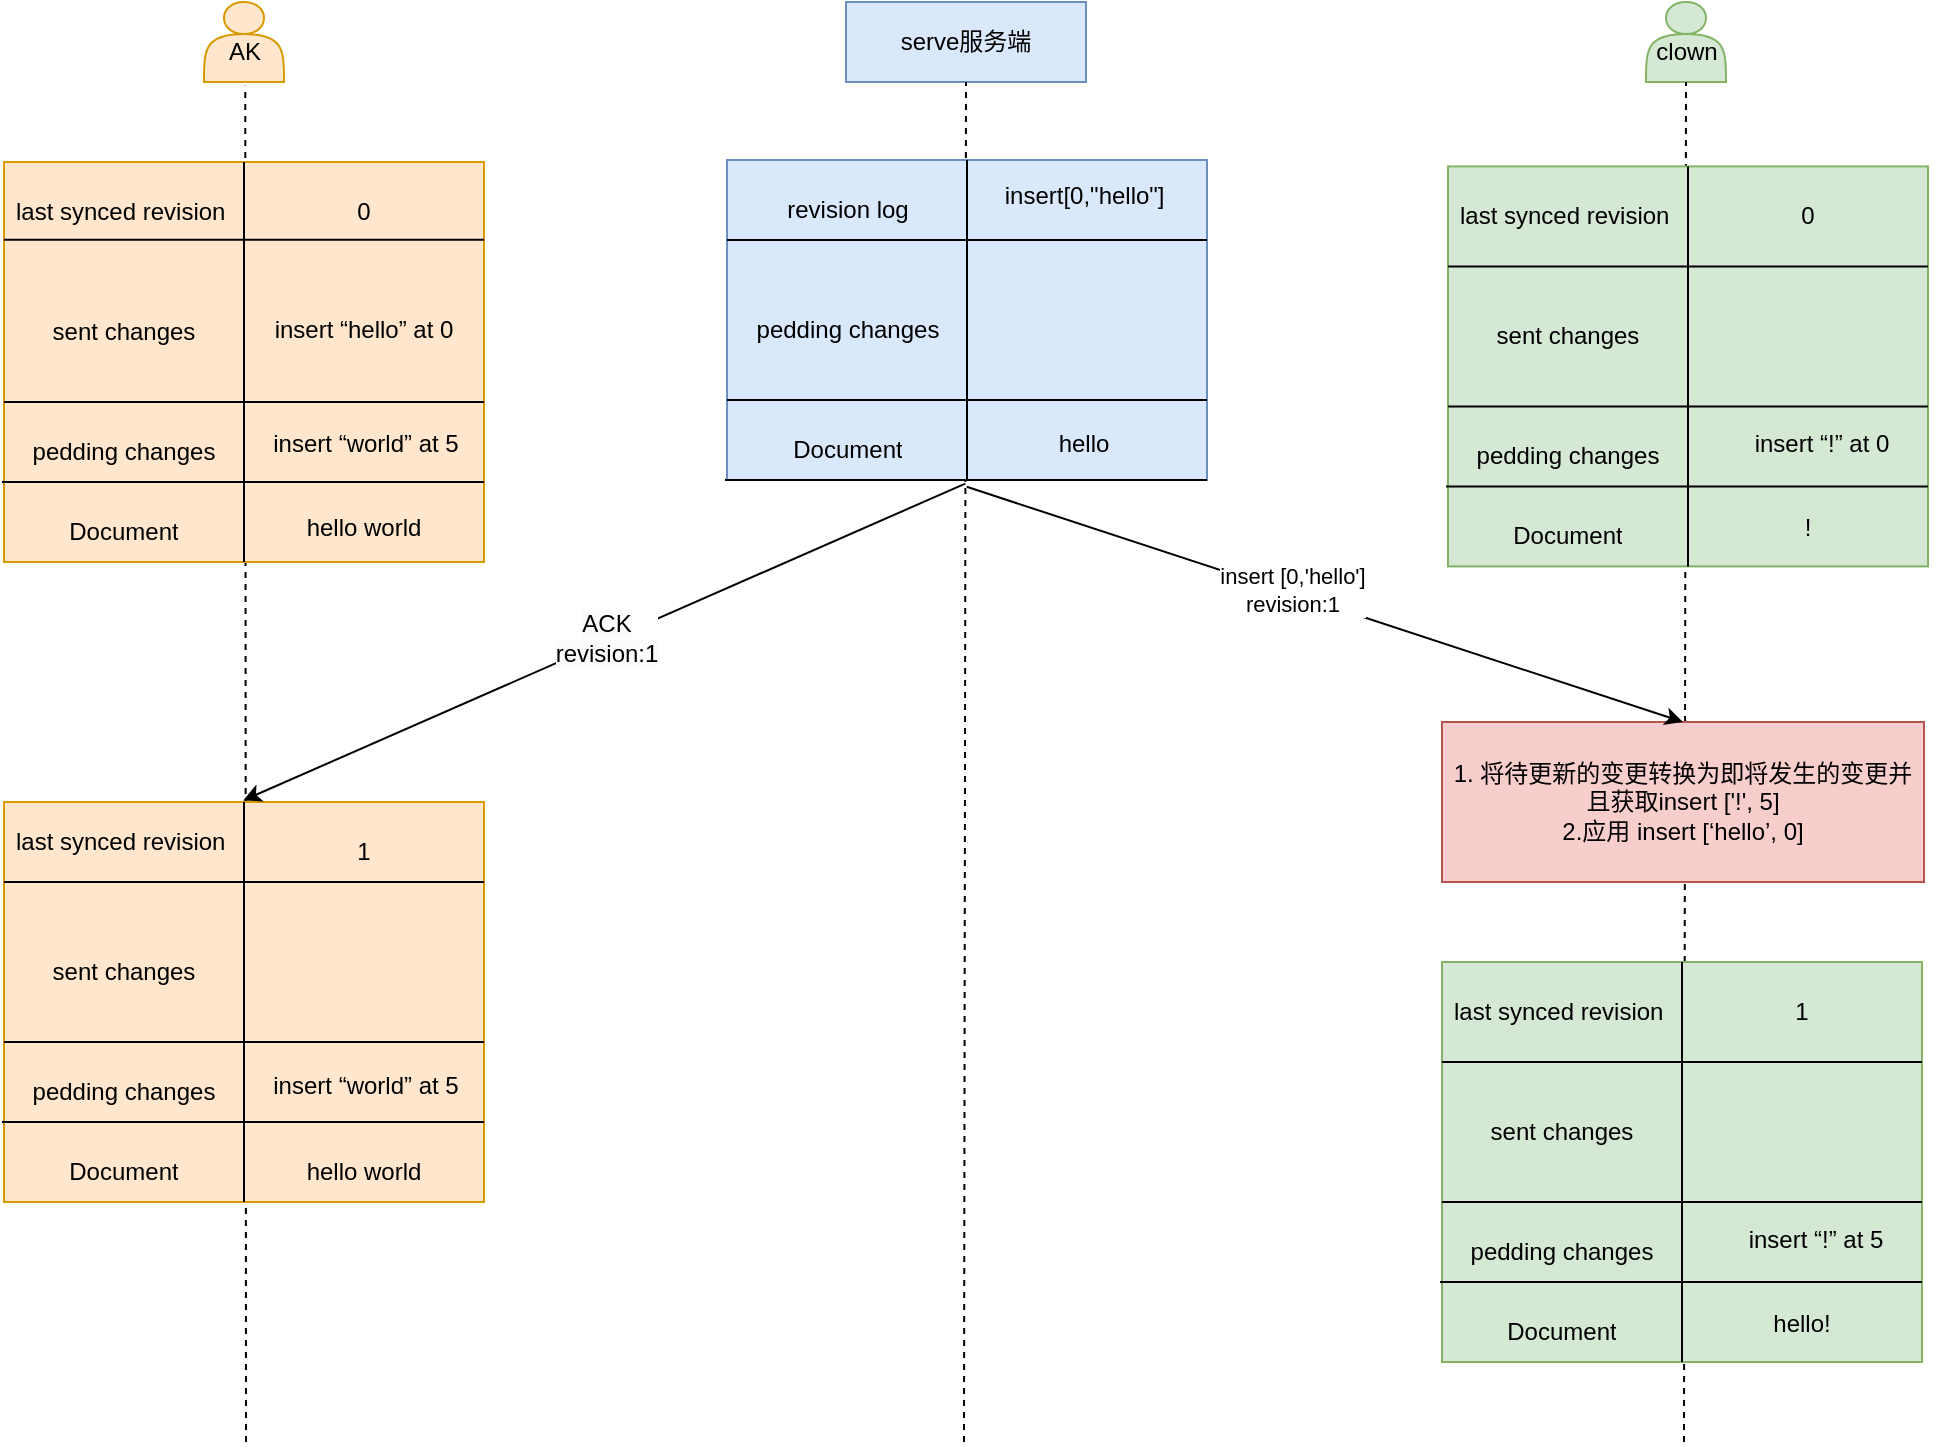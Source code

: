 <mxfile>
    <diagram name="第 1 页" id="E_M3c3dEPE1-523_0gV0">
        <mxGraphModel dx="2080" dy="714" grid="1" gridSize="10" guides="1" tooltips="1" connect="1" arrows="1" fold="1" page="1" pageScale="1" pageWidth="827" pageHeight="1169" math="0" shadow="0">
            <root>
                <mxCell id="0"/>
                <mxCell id="1" parent="0"/>
                <mxCell id="uSvULKUVFTcmLh_3Sc6B-78" value="" style="endArrow=none;dashed=1;html=1;rounded=0;entryX=0.516;entryY=1.061;entryDx=0;entryDy=0;entryPerimeter=0;" parent="1" target="uSvULKUVFTcmLh_3Sc6B-19" edge="1">
                    <mxGeometry width="50" height="50" relative="1" as="geometry">
                        <mxPoint x="81" y="760" as="sourcePoint"/>
                        <mxPoint x="500" y="270" as="targetPoint"/>
                    </mxGeometry>
                </mxCell>
                <mxCell id="uSvULKUVFTcmLh_3Sc6B-1" value="" style="shape=actor;whiteSpace=wrap;html=1;fillColor=#ffe6cc;strokeColor=#d79b00;" parent="1" vertex="1">
                    <mxGeometry x="60" y="40" width="40" height="40" as="geometry"/>
                </mxCell>
                <mxCell id="uSvULKUVFTcmLh_3Sc6B-19" value="AK" style="text;html=1;align=center;verticalAlign=middle;resizable=0;points=[];autosize=1;strokeColor=none;fillColor=none;" parent="1" vertex="1">
                    <mxGeometry x="60" y="50" width="40" height="30" as="geometry"/>
                </mxCell>
                <mxCell id="uSvULKUVFTcmLh_3Sc6B-20" value="" style="shape=actor;whiteSpace=wrap;html=1;fillColor=#d5e8d4;strokeColor=#82b366;" parent="1" vertex="1">
                    <mxGeometry x="781" y="40" width="40" height="40" as="geometry"/>
                </mxCell>
                <mxCell id="uSvULKUVFTcmLh_3Sc6B-21" value="clown" style="text;html=1;align=center;verticalAlign=middle;resizable=0;points=[];autosize=1;strokeColor=none;fillColor=none;" parent="1" vertex="1">
                    <mxGeometry x="776" y="50" width="50" height="30" as="geometry"/>
                </mxCell>
                <mxCell id="uSvULKUVFTcmLh_3Sc6B-22" value="serve服务端" style="rounded=0;whiteSpace=wrap;html=1;fillColor=#dae8fc;strokeColor=#6c8ebf;" parent="1" vertex="1">
                    <mxGeometry x="381" y="40" width="120" height="40" as="geometry"/>
                </mxCell>
                <mxCell id="uSvULKUVFTcmLh_3Sc6B-38" value="" style="endArrow=none;html=1;rounded=0;entryX=1;entryY=0.25;entryDx=0;entryDy=0;exitX=0;exitY=0.25;exitDx=0;exitDy=0;" parent="1" source="uSvULKUVFTcmLh_3Sc6B-37" target="uSvULKUVFTcmLh_3Sc6B-37" edge="1">
                    <mxGeometry width="50" height="50" relative="1" as="geometry">
                        <mxPoint x="75" y="190" as="sourcePoint"/>
                        <mxPoint x="125" y="140" as="targetPoint"/>
                    </mxGeometry>
                </mxCell>
                <mxCell id="uSvULKUVFTcmLh_3Sc6B-37" value="" style="rounded=0;whiteSpace=wrap;html=1;fillColor=#ffe6cc;strokeColor=#d79b00;" parent="1" vertex="1">
                    <mxGeometry x="-40" y="120" width="240" height="200" as="geometry"/>
                </mxCell>
                <mxCell id="uSvULKUVFTcmLh_3Sc6B-39" value="" style="endArrow=none;html=1;rounded=0;entryX=1;entryY=0.25;entryDx=0;entryDy=0;exitX=0;exitY=0.6;exitDx=0;exitDy=0;exitPerimeter=0;" parent="1" source="uSvULKUVFTcmLh_3Sc6B-37" edge="1">
                    <mxGeometry width="50" height="50" relative="1" as="geometry">
                        <mxPoint y="240" as="sourcePoint"/>
                        <mxPoint x="200" y="240" as="targetPoint"/>
                    </mxGeometry>
                </mxCell>
                <mxCell id="uSvULKUVFTcmLh_3Sc6B-40" value="" style="endArrow=none;html=1;rounded=0;entryX=1;entryY=0.25;entryDx=0;entryDy=0;" parent="1" edge="1">
                    <mxGeometry width="50" height="50" relative="1" as="geometry">
                        <mxPoint x="-41" y="280" as="sourcePoint"/>
                        <mxPoint x="200" y="280" as="targetPoint"/>
                    </mxGeometry>
                </mxCell>
                <mxCell id="uSvULKUVFTcmLh_3Sc6B-41" value="" style="endArrow=none;html=1;rounded=0;entryX=0.5;entryY=0;entryDx=0;entryDy=0;exitX=0.5;exitY=1;exitDx=0;exitDy=0;" parent="1" source="uSvULKUVFTcmLh_3Sc6B-37" target="uSvULKUVFTcmLh_3Sc6B-37" edge="1">
                    <mxGeometry width="50" height="50" relative="1" as="geometry">
                        <mxPoint x="390" y="310" as="sourcePoint"/>
                        <mxPoint x="440" y="260" as="targetPoint"/>
                    </mxGeometry>
                </mxCell>
                <mxCell id="uSvULKUVFTcmLh_3Sc6B-42" value="last synced revision" style="text;strokeColor=none;fillColor=none;align=left;verticalAlign=middle;spacingLeft=4;spacingRight=4;overflow=hidden;points=[[0,0.5],[1,0.5]];portConstraint=eastwest;rotatable=0;whiteSpace=wrap;html=1;" parent="1" vertex="1">
                    <mxGeometry x="-40" y="130" width="120" height="30" as="geometry"/>
                </mxCell>
                <mxCell id="uSvULKUVFTcmLh_3Sc6B-43" value="0" style="text;strokeColor=none;fillColor=none;align=center;verticalAlign=middle;spacingLeft=4;spacingRight=4;overflow=hidden;points=[[0,0.5],[1,0.5]];portConstraint=eastwest;rotatable=0;whiteSpace=wrap;html=1;" parent="1" vertex="1">
                    <mxGeometry x="80" y="130" width="120" height="30" as="geometry"/>
                </mxCell>
                <mxCell id="uSvULKUVFTcmLh_3Sc6B-44" value="sent changes" style="text;strokeColor=none;fillColor=none;align=center;verticalAlign=middle;spacingLeft=4;spacingRight=4;overflow=hidden;points=[[0,0.5],[1,0.5]];portConstraint=eastwest;rotatable=0;whiteSpace=wrap;html=1;" parent="1" vertex="1">
                    <mxGeometry x="-40" y="190" width="120" height="30" as="geometry"/>
                </mxCell>
                <mxCell id="uSvULKUVFTcmLh_3Sc6B-45" value="pedding changes" style="text;strokeColor=none;fillColor=none;align=center;verticalAlign=middle;spacingLeft=4;spacingRight=4;overflow=hidden;points=[[0,0.5],[1,0.5]];portConstraint=eastwest;rotatable=0;whiteSpace=wrap;html=1;" parent="1" vertex="1">
                    <mxGeometry x="-40" y="250" width="120" height="30" as="geometry"/>
                </mxCell>
                <mxCell id="uSvULKUVFTcmLh_3Sc6B-46" value="Document" style="text;strokeColor=none;fillColor=none;align=center;verticalAlign=middle;spacingLeft=4;spacingRight=4;overflow=hidden;points=[[0,0.5],[1,0.5]];portConstraint=eastwest;rotatable=0;whiteSpace=wrap;html=1;" parent="1" vertex="1">
                    <mxGeometry x="-40" y="290" width="120" height="30" as="geometry"/>
                </mxCell>
                <mxCell id="uSvULKUVFTcmLh_3Sc6B-79" value="" style="endArrow=none;dashed=1;html=1;rounded=0;entryX=0.516;entryY=1.061;entryDx=0;entryDy=0;entryPerimeter=0;" parent="1" edge="1">
                    <mxGeometry width="50" height="50" relative="1" as="geometry">
                        <mxPoint x="440" y="760" as="sourcePoint"/>
                        <mxPoint x="441" y="80" as="targetPoint"/>
                    </mxGeometry>
                </mxCell>
                <mxCell id="uSvULKUVFTcmLh_3Sc6B-80" value="" style="endArrow=none;dashed=1;html=1;rounded=0;entryX=0.516;entryY=1.061;entryDx=0;entryDy=0;entryPerimeter=0;" parent="1" edge="1">
                    <mxGeometry width="50" height="50" relative="1" as="geometry">
                        <mxPoint x="800" y="760" as="sourcePoint"/>
                        <mxPoint x="801" y="80" as="targetPoint"/>
                    </mxGeometry>
                </mxCell>
                <mxCell id="uSvULKUVFTcmLh_3Sc6B-82" value="" style="endArrow=none;html=1;rounded=0;entryX=1;entryY=0.25;entryDx=0;entryDy=0;exitX=0;exitY=0.25;exitDx=0;exitDy=0;" parent="1" source="uSvULKUVFTcmLh_3Sc6B-83" target="uSvULKUVFTcmLh_3Sc6B-83" edge="1">
                    <mxGeometry width="50" height="50" relative="1" as="geometry">
                        <mxPoint x="75" y="510" as="sourcePoint"/>
                        <mxPoint x="125" y="460" as="targetPoint"/>
                    </mxGeometry>
                </mxCell>
                <mxCell id="uSvULKUVFTcmLh_3Sc6B-83" value="" style="rounded=0;whiteSpace=wrap;html=1;fillColor=#ffe6cc;strokeColor=#d79b00;" parent="1" vertex="1">
                    <mxGeometry x="-40" y="440" width="240" height="200" as="geometry"/>
                </mxCell>
                <mxCell id="uSvULKUVFTcmLh_3Sc6B-84" value="" style="endArrow=none;html=1;rounded=0;entryX=1;entryY=0.25;entryDx=0;entryDy=0;exitX=0;exitY=0.6;exitDx=0;exitDy=0;exitPerimeter=0;" parent="1" source="uSvULKUVFTcmLh_3Sc6B-83" edge="1">
                    <mxGeometry width="50" height="50" relative="1" as="geometry">
                        <mxPoint y="560" as="sourcePoint"/>
                        <mxPoint x="200" y="560" as="targetPoint"/>
                    </mxGeometry>
                </mxCell>
                <mxCell id="uSvULKUVFTcmLh_3Sc6B-85" value="" style="endArrow=none;html=1;rounded=0;entryX=1;entryY=0.25;entryDx=0;entryDy=0;" parent="1" edge="1">
                    <mxGeometry width="50" height="50" relative="1" as="geometry">
                        <mxPoint x="-41" y="600" as="sourcePoint"/>
                        <mxPoint x="200" y="600" as="targetPoint"/>
                    </mxGeometry>
                </mxCell>
                <mxCell id="uSvULKUVFTcmLh_3Sc6B-86" value="" style="endArrow=none;html=1;rounded=0;entryX=0.5;entryY=0;entryDx=0;entryDy=0;exitX=0.5;exitY=1;exitDx=0;exitDy=0;" parent="1" source="uSvULKUVFTcmLh_3Sc6B-83" target="uSvULKUVFTcmLh_3Sc6B-83" edge="1">
                    <mxGeometry width="50" height="50" relative="1" as="geometry">
                        <mxPoint x="390" y="630" as="sourcePoint"/>
                        <mxPoint x="440" y="580" as="targetPoint"/>
                    </mxGeometry>
                </mxCell>
                <mxCell id="uSvULKUVFTcmLh_3Sc6B-87" value="last synced revision" style="text;strokeColor=none;fillColor=none;align=left;verticalAlign=middle;spacingLeft=4;spacingRight=4;overflow=hidden;points=[[0,0.5],[1,0.5]];portConstraint=eastwest;rotatable=0;whiteSpace=wrap;html=1;" parent="1" vertex="1">
                    <mxGeometry x="-40" y="440" width="120" height="40" as="geometry"/>
                </mxCell>
                <mxCell id="uSvULKUVFTcmLh_3Sc6B-88" value="1" style="text;strokeColor=none;fillColor=none;align=center;verticalAlign=middle;spacingLeft=4;spacingRight=4;overflow=hidden;points=[[0,0.5],[1,0.5]];portConstraint=eastwest;rotatable=0;whiteSpace=wrap;html=1;" parent="1" vertex="1">
                    <mxGeometry x="80" y="450" width="120" height="30" as="geometry"/>
                </mxCell>
                <mxCell id="uSvULKUVFTcmLh_3Sc6B-89" value="sent changes" style="text;strokeColor=none;fillColor=none;align=center;verticalAlign=middle;spacingLeft=4;spacingRight=4;overflow=hidden;points=[[0,0.5],[1,0.5]];portConstraint=eastwest;rotatable=0;whiteSpace=wrap;html=1;" parent="1" vertex="1">
                    <mxGeometry x="-40" y="510" width="120" height="30" as="geometry"/>
                </mxCell>
                <mxCell id="uSvULKUVFTcmLh_3Sc6B-90" value="pedding changes" style="text;strokeColor=none;fillColor=none;align=center;verticalAlign=middle;spacingLeft=4;spacingRight=4;overflow=hidden;points=[[0,0.5],[1,0.5]];portConstraint=eastwest;rotatable=0;whiteSpace=wrap;html=1;" parent="1" vertex="1">
                    <mxGeometry x="-40" y="570" width="120" height="30" as="geometry"/>
                </mxCell>
                <mxCell id="uSvULKUVFTcmLh_3Sc6B-91" value="Document" style="text;strokeColor=none;fillColor=none;align=center;verticalAlign=middle;spacingLeft=4;spacingRight=4;overflow=hidden;points=[[0,0.5],[1,0.5]];portConstraint=eastwest;rotatable=0;whiteSpace=wrap;html=1;" parent="1" vertex="1">
                    <mxGeometry x="-40" y="610" width="120" height="30" as="geometry"/>
                </mxCell>
                <mxCell id="uSvULKUVFTcmLh_3Sc6B-92" value="" style="endArrow=none;html=1;rounded=0;entryX=1;entryY=0.25;entryDx=0;entryDy=0;exitX=0;exitY=0.6;exitDx=0;exitDy=0;exitPerimeter=0;" parent="1" edge="1">
                    <mxGeometry width="50" height="50" relative="1" as="geometry">
                        <mxPoint x="-40" y="158.82" as="sourcePoint"/>
                        <mxPoint x="200" y="158.82" as="targetPoint"/>
                    </mxGeometry>
                </mxCell>
                <mxCell id="uSvULKUVFTcmLh_3Sc6B-93" value="" style="endArrow=none;html=1;rounded=0;entryX=1;entryY=0.25;entryDx=0;entryDy=0;exitX=0;exitY=0.6;exitDx=0;exitDy=0;exitPerimeter=0;" parent="1" edge="1">
                    <mxGeometry width="50" height="50" relative="1" as="geometry">
                        <mxPoint x="-40" y="480" as="sourcePoint"/>
                        <mxPoint x="200" y="480" as="targetPoint"/>
                    </mxGeometry>
                </mxCell>
                <mxCell id="uSvULKUVFTcmLh_3Sc6B-95" value="hello world" style="text;html=1;align=center;verticalAlign=middle;whiteSpace=wrap;rounded=0;" parent="1" vertex="1">
                    <mxGeometry x="90" y="610" width="100" height="30" as="geometry"/>
                </mxCell>
                <mxCell id="uSvULKUVFTcmLh_3Sc6B-123" value="" style="rounded=0;whiteSpace=wrap;html=1;fillColor=#dae8fc;strokeColor=#6c8ebf;" parent="1" vertex="1">
                    <mxGeometry x="321.5" y="119" width="240" height="160" as="geometry"/>
                </mxCell>
                <mxCell id="uSvULKUVFTcmLh_3Sc6B-124" value="" style="endArrow=none;html=1;rounded=0;entryX=1;entryY=0.25;entryDx=0;entryDy=0;exitX=0;exitY=0.25;exitDx=0;exitDy=0;" parent="1" source="uSvULKUVFTcmLh_3Sc6B-123" target="uSvULKUVFTcmLh_3Sc6B-123" edge="1">
                    <mxGeometry width="50" height="50" relative="1" as="geometry">
                        <mxPoint x="436.5" y="189" as="sourcePoint"/>
                        <mxPoint x="486.5" y="139" as="targetPoint"/>
                    </mxGeometry>
                </mxCell>
                <mxCell id="uSvULKUVFTcmLh_3Sc6B-125" value="" style="endArrow=none;html=1;rounded=0;exitX=0;exitY=0.75;exitDx=0;exitDy=0;" parent="1" source="uSvULKUVFTcmLh_3Sc6B-123" edge="1">
                    <mxGeometry width="50" height="50" relative="1" as="geometry">
                        <mxPoint x="361.5" y="239" as="sourcePoint"/>
                        <mxPoint x="561.5" y="239" as="targetPoint"/>
                    </mxGeometry>
                </mxCell>
                <mxCell id="uSvULKUVFTcmLh_3Sc6B-126" value="" style="endArrow=none;html=1;rounded=0;entryX=1;entryY=0.25;entryDx=0;entryDy=0;" parent="1" edge="1">
                    <mxGeometry width="50" height="50" relative="1" as="geometry">
                        <mxPoint x="320.5" y="279" as="sourcePoint"/>
                        <mxPoint x="561.5" y="279" as="targetPoint"/>
                    </mxGeometry>
                </mxCell>
                <mxCell id="uSvULKUVFTcmLh_3Sc6B-127" value="" style="endArrow=none;html=1;rounded=0;entryX=0.5;entryY=0;entryDx=0;entryDy=0;exitX=0.5;exitY=1;exitDx=0;exitDy=0;" parent="1" source="uSvULKUVFTcmLh_3Sc6B-123" target="uSvULKUVFTcmLh_3Sc6B-123" edge="1">
                    <mxGeometry width="50" height="50" relative="1" as="geometry">
                        <mxPoint x="751.5" y="309.0" as="sourcePoint"/>
                        <mxPoint x="801.5" y="259" as="targetPoint"/>
                    </mxGeometry>
                </mxCell>
                <mxCell id="uSvULKUVFTcmLh_3Sc6B-128" value="revision log" style="text;strokeColor=none;fillColor=none;align=center;verticalAlign=middle;spacingLeft=4;spacingRight=4;overflow=hidden;points=[[0,0.5],[1,0.5]];portConstraint=eastwest;rotatable=0;whiteSpace=wrap;html=1;" parent="1" vertex="1">
                    <mxGeometry x="321.5" y="129" width="120" height="30" as="geometry"/>
                </mxCell>
                <mxCell id="uSvULKUVFTcmLh_3Sc6B-129" value="pedding changes" style="text;strokeColor=none;fillColor=none;align=center;verticalAlign=middle;spacingLeft=4;spacingRight=4;overflow=hidden;points=[[0,0.5],[1,0.5]];portConstraint=eastwest;rotatable=0;whiteSpace=wrap;html=1;" parent="1" vertex="1">
                    <mxGeometry x="321.5" y="189" width="120" height="30" as="geometry"/>
                </mxCell>
                <mxCell id="uSvULKUVFTcmLh_3Sc6B-130" value="Document" style="text;strokeColor=none;fillColor=none;align=center;verticalAlign=middle;spacingLeft=4;spacingRight=4;overflow=hidden;points=[[0,0.5],[1,0.5]];portConstraint=eastwest;rotatable=0;whiteSpace=wrap;html=1;" parent="1" vertex="1">
                    <mxGeometry x="321.5" y="249" width="120" height="30" as="geometry"/>
                </mxCell>
                <mxCell id="3" value="hello world" style="text;html=1;align=center;verticalAlign=middle;whiteSpace=wrap;rounded=0;" parent="1" vertex="1">
                    <mxGeometry x="90" y="288" width="100" height="30" as="geometry"/>
                </mxCell>
                <mxCell id="5" value="insert “world” at 5" style="text;html=1;align=center;verticalAlign=middle;whiteSpace=wrap;rounded=0;" parent="1" vertex="1">
                    <mxGeometry x="81" y="567" width="120" height="30" as="geometry"/>
                </mxCell>
                <mxCell id="7" value="&lt;span style=&quot;color: rgb(0, 0, 0); text-align: left;&quot;&gt;insert[0,&quot;hello&quot;]&amp;nbsp;&lt;/span&gt;" style="text;html=1;align=center;verticalAlign=middle;whiteSpace=wrap;rounded=0;" parent="1" vertex="1">
                    <mxGeometry x="449.5" y="122.2" width="104" height="30" as="geometry"/>
                </mxCell>
                <mxCell id="8" value="hello" style="text;html=1;align=center;verticalAlign=middle;whiteSpace=wrap;rounded=0;" parent="1" vertex="1">
                    <mxGeometry x="449.5" y="246.2" width="100" height="30" as="geometry"/>
                </mxCell>
                <mxCell id="10" value="" style="rounded=0;whiteSpace=wrap;html=1;fillColor=#d5e8d4;strokeColor=#82b366;" parent="1" vertex="1">
                    <mxGeometry x="682" y="122.2" width="240" height="200" as="geometry"/>
                </mxCell>
                <mxCell id="11" value="" style="endArrow=none;html=1;rounded=0;entryX=1;entryY=0.25;entryDx=0;entryDy=0;exitX=0;exitY=0.25;exitDx=0;exitDy=0;" parent="1" source="10" target="10" edge="1">
                    <mxGeometry width="50" height="50" relative="1" as="geometry">
                        <mxPoint x="797" y="192.2" as="sourcePoint"/>
                        <mxPoint x="847" y="142.2" as="targetPoint"/>
                    </mxGeometry>
                </mxCell>
                <mxCell id="12" value="" style="endArrow=none;html=1;rounded=0;entryX=1;entryY=0.25;entryDx=0;entryDy=0;exitX=0;exitY=0.6;exitDx=0;exitDy=0;exitPerimeter=0;" parent="1" source="10" edge="1">
                    <mxGeometry width="50" height="50" relative="1" as="geometry">
                        <mxPoint x="722" y="242.2" as="sourcePoint"/>
                        <mxPoint x="922" y="242.2" as="targetPoint"/>
                    </mxGeometry>
                </mxCell>
                <mxCell id="13" value="" style="endArrow=none;html=1;rounded=0;entryX=1;entryY=0.25;entryDx=0;entryDy=0;" parent="1" edge="1">
                    <mxGeometry width="50" height="50" relative="1" as="geometry">
                        <mxPoint x="681" y="282.2" as="sourcePoint"/>
                        <mxPoint x="922" y="282.2" as="targetPoint"/>
                    </mxGeometry>
                </mxCell>
                <mxCell id="14" value="" style="endArrow=none;html=1;rounded=0;entryX=0.5;entryY=0;entryDx=0;entryDy=0;exitX=0.5;exitY=1;exitDx=0;exitDy=0;" parent="1" source="10" target="10" edge="1">
                    <mxGeometry width="50" height="50" relative="1" as="geometry">
                        <mxPoint x="1112" y="312.2" as="sourcePoint"/>
                        <mxPoint x="1162" y="262.2" as="targetPoint"/>
                    </mxGeometry>
                </mxCell>
                <mxCell id="15" value="last synced revision" style="text;strokeColor=none;fillColor=none;align=left;verticalAlign=middle;spacingLeft=4;spacingRight=4;overflow=hidden;points=[[0,0.5],[1,0.5]];portConstraint=eastwest;rotatable=0;whiteSpace=wrap;html=1;" parent="1" vertex="1">
                    <mxGeometry x="682" y="132.2" width="120" height="30" as="geometry"/>
                </mxCell>
                <mxCell id="16" value="0" style="text;strokeColor=none;fillColor=none;align=center;verticalAlign=middle;spacingLeft=4;spacingRight=4;overflow=hidden;points=[[0,0.5],[1,0.5]];portConstraint=eastwest;rotatable=0;whiteSpace=wrap;html=1;" parent="1" vertex="1">
                    <mxGeometry x="802" y="132.2" width="120" height="30" as="geometry"/>
                </mxCell>
                <mxCell id="17" value="sent changes" style="text;strokeColor=none;fillColor=none;align=center;verticalAlign=middle;spacingLeft=4;spacingRight=4;overflow=hidden;points=[[0,0.5],[1,0.5]];portConstraint=eastwest;rotatable=0;whiteSpace=wrap;html=1;" parent="1" vertex="1">
                    <mxGeometry x="682" y="192.2" width="120" height="30" as="geometry"/>
                </mxCell>
                <mxCell id="18" value="pedding changes" style="text;strokeColor=none;fillColor=none;align=center;verticalAlign=middle;spacingLeft=4;spacingRight=4;overflow=hidden;points=[[0,0.5],[1,0.5]];portConstraint=eastwest;rotatable=0;whiteSpace=wrap;html=1;" parent="1" vertex="1">
                    <mxGeometry x="682" y="252.2" width="120" height="30" as="geometry"/>
                </mxCell>
                <mxCell id="19" value="Document" style="text;strokeColor=none;fillColor=none;align=center;verticalAlign=middle;spacingLeft=4;spacingRight=4;overflow=hidden;points=[[0,0.5],[1,0.5]];portConstraint=eastwest;rotatable=0;whiteSpace=wrap;html=1;" parent="1" vertex="1">
                    <mxGeometry x="682" y="292.2" width="120" height="30" as="geometry"/>
                </mxCell>
                <mxCell id="20" value="insert “!” at 0" style="text;html=1;align=center;verticalAlign=middle;whiteSpace=wrap;rounded=0;" parent="1" vertex="1">
                    <mxGeometry x="809" y="246.2" width="120" height="30" as="geometry"/>
                </mxCell>
                <mxCell id="21" value="!" style="text;html=1;align=center;verticalAlign=middle;whiteSpace=wrap;rounded=0;" parent="1" vertex="1">
                    <mxGeometry x="802" y="288.2" width="120" height="30" as="geometry"/>
                </mxCell>
                <mxCell id="22" value="" style="endArrow=classic;html=1;exitX=0.993;exitY=1.06;exitDx=0;exitDy=0;exitPerimeter=0;entryX=0.997;entryY=-0.02;entryDx=0;entryDy=0;entryPerimeter=0;" edge="1" parent="1" source="uSvULKUVFTcmLh_3Sc6B-130" target="uSvULKUVFTcmLh_3Sc6B-87">
                    <mxGeometry width="50" height="50" relative="1" as="geometry">
                        <mxPoint x="420" y="390" as="sourcePoint"/>
                        <mxPoint x="470" y="340" as="targetPoint"/>
                    </mxGeometry>
                </mxCell>
                <mxCell id="26" value="Text" style="edgeLabel;html=1;align=center;verticalAlign=middle;resizable=0;points=[];" vertex="1" connectable="0" parent="22">
                    <mxGeometry x="0.006" y="-3" relative="1" as="geometry">
                        <mxPoint as="offset"/>
                    </mxGeometry>
                </mxCell>
                <mxCell id="28" value="&lt;span style=&quot;color: rgb(0, 0, 0); font-size: 12px; background-color: rgb(251, 251, 251);&quot;&gt;ACK&lt;/span&gt;&lt;div style=&quot;font-size: 12px; background-color: rgb(251, 251, 251);&quot;&gt;revision:1&lt;/div&gt;" style="edgeLabel;html=1;align=center;verticalAlign=middle;resizable=0;points=[];" vertex="1" connectable="0" parent="22">
                    <mxGeometry x="-0.008" y="-2" relative="1" as="geometry">
                        <mxPoint as="offset"/>
                    </mxGeometry>
                </mxCell>
                <mxCell id="23" value="insert “world” at 5" style="text;html=1;align=center;verticalAlign=middle;whiteSpace=wrap;rounded=0;" vertex="1" parent="1">
                    <mxGeometry x="81" y="246.2" width="120" height="30" as="geometry"/>
                </mxCell>
                <mxCell id="24" value="insert “hello” at 0" style="text;html=1;align=center;verticalAlign=middle;whiteSpace=wrap;rounded=0;" vertex="1" parent="1">
                    <mxGeometry x="80" y="189" width="120" height="30" as="geometry"/>
                </mxCell>
                <mxCell id="29" value="" style="rounded=0;whiteSpace=wrap;html=1;fillColor=#d5e8d4;strokeColor=#82b366;" vertex="1" parent="1">
                    <mxGeometry x="679" y="520" width="240" height="200" as="geometry"/>
                </mxCell>
                <mxCell id="30" value="" style="endArrow=none;html=1;rounded=0;entryX=1;entryY=0.25;entryDx=0;entryDy=0;exitX=0;exitY=0.25;exitDx=0;exitDy=0;" edge="1" parent="1" source="29" target="29">
                    <mxGeometry width="50" height="50" relative="1" as="geometry">
                        <mxPoint x="794" y="590" as="sourcePoint"/>
                        <mxPoint x="844" y="540" as="targetPoint"/>
                    </mxGeometry>
                </mxCell>
                <mxCell id="31" value="" style="endArrow=none;html=1;rounded=0;entryX=1;entryY=0.25;entryDx=0;entryDy=0;exitX=0;exitY=0.6;exitDx=0;exitDy=0;exitPerimeter=0;" edge="1" parent="1" source="29">
                    <mxGeometry width="50" height="50" relative="1" as="geometry">
                        <mxPoint x="719" y="640" as="sourcePoint"/>
                        <mxPoint x="919" y="640" as="targetPoint"/>
                    </mxGeometry>
                </mxCell>
                <mxCell id="32" value="" style="endArrow=none;html=1;rounded=0;entryX=1;entryY=0.25;entryDx=0;entryDy=0;" edge="1" parent="1">
                    <mxGeometry width="50" height="50" relative="1" as="geometry">
                        <mxPoint x="678" y="680" as="sourcePoint"/>
                        <mxPoint x="919" y="680" as="targetPoint"/>
                    </mxGeometry>
                </mxCell>
                <mxCell id="33" value="" style="endArrow=none;html=1;rounded=0;entryX=0.5;entryY=0;entryDx=0;entryDy=0;exitX=0.5;exitY=1;exitDx=0;exitDy=0;" edge="1" parent="1" source="29" target="29">
                    <mxGeometry width="50" height="50" relative="1" as="geometry">
                        <mxPoint x="1109" y="710" as="sourcePoint"/>
                        <mxPoint x="1159" y="660" as="targetPoint"/>
                    </mxGeometry>
                </mxCell>
                <mxCell id="34" value="last synced revision" style="text;strokeColor=none;fillColor=none;align=left;verticalAlign=middle;spacingLeft=4;spacingRight=4;overflow=hidden;points=[[0,0.5],[1,0.5]];portConstraint=eastwest;rotatable=0;whiteSpace=wrap;html=1;" vertex="1" parent="1">
                    <mxGeometry x="679" y="530" width="120" height="30" as="geometry"/>
                </mxCell>
                <mxCell id="35" value="1" style="text;strokeColor=none;fillColor=none;align=center;verticalAlign=middle;spacingLeft=4;spacingRight=4;overflow=hidden;points=[[0,0.5],[1,0.5]];portConstraint=eastwest;rotatable=0;whiteSpace=wrap;html=1;" vertex="1" parent="1">
                    <mxGeometry x="799" y="530" width="120" height="30" as="geometry"/>
                </mxCell>
                <mxCell id="36" value="sent changes" style="text;strokeColor=none;fillColor=none;align=center;verticalAlign=middle;spacingLeft=4;spacingRight=4;overflow=hidden;points=[[0,0.5],[1,0.5]];portConstraint=eastwest;rotatable=0;whiteSpace=wrap;html=1;" vertex="1" parent="1">
                    <mxGeometry x="679" y="590" width="120" height="30" as="geometry"/>
                </mxCell>
                <mxCell id="37" value="pedding changes" style="text;strokeColor=none;fillColor=none;align=center;verticalAlign=middle;spacingLeft=4;spacingRight=4;overflow=hidden;points=[[0,0.5],[1,0.5]];portConstraint=eastwest;rotatable=0;whiteSpace=wrap;html=1;" vertex="1" parent="1">
                    <mxGeometry x="679" y="650" width="120" height="30" as="geometry"/>
                </mxCell>
                <mxCell id="38" value="Document" style="text;strokeColor=none;fillColor=none;align=center;verticalAlign=middle;spacingLeft=4;spacingRight=4;overflow=hidden;points=[[0,0.5],[1,0.5]];portConstraint=eastwest;rotatable=0;whiteSpace=wrap;html=1;" vertex="1" parent="1">
                    <mxGeometry x="679" y="690" width="120" height="30" as="geometry"/>
                </mxCell>
                <mxCell id="39" value="insert “!” at 5" style="text;html=1;align=center;verticalAlign=middle;whiteSpace=wrap;rounded=0;" vertex="1" parent="1">
                    <mxGeometry x="806" y="644" width="120" height="30" as="geometry"/>
                </mxCell>
                <mxCell id="40" value="hello!" style="text;html=1;align=center;verticalAlign=middle;whiteSpace=wrap;rounded=0;" vertex="1" parent="1">
                    <mxGeometry x="799" y="686" width="120" height="30" as="geometry"/>
                </mxCell>
                <mxCell id="41" value="1. 将待更新的变更转换为即将发生的变更并且获取insert [&#39;!&#39;, 5]&lt;div&gt;2.应用 insert [‘hello’, 0]&lt;/div&gt;" style="rounded=0;whiteSpace=wrap;html=1;fillColor=#f8cecc;strokeColor=#b85450;" vertex="1" parent="1">
                    <mxGeometry x="679" y="400" width="241" height="80" as="geometry"/>
                </mxCell>
                <mxCell id="42" value="" style="endArrow=classic;html=1;exitX=0.999;exitY=1.113;exitDx=0;exitDy=0;exitPerimeter=0;entryX=0.5;entryY=0;entryDx=0;entryDy=0;" edge="1" parent="1" source="uSvULKUVFTcmLh_3Sc6B-130" target="41">
                    <mxGeometry width="50" height="50" relative="1" as="geometry">
                        <mxPoint x="520" y="290" as="sourcePoint"/>
                        <mxPoint x="600" y="320" as="targetPoint"/>
                    </mxGeometry>
                </mxCell>
                <mxCell id="43" value="insert [0,&#39;hello&#39;]&lt;div&gt;revision:1&lt;/div&gt;" style="edgeLabel;html=1;align=center;verticalAlign=middle;resizable=0;points=[];" vertex="1" connectable="0" parent="42">
                    <mxGeometry x="-0.099" y="2" relative="1" as="geometry">
                        <mxPoint as="offset"/>
                    </mxGeometry>
                </mxCell>
            </root>
        </mxGraphModel>
    </diagram>
</mxfile>